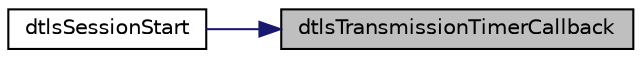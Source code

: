 digraph "dtlsTransmissionTimerCallback"
{
 // LATEX_PDF_SIZE
  edge [fontname="Helvetica",fontsize="10",labelfontname="Helvetica",labelfontsize="10"];
  node [fontname="Helvetica",fontsize="10",shape=record];
  rankdir="RL";
  Node1 [label="dtlsTransmissionTimerCallback",height=0.2,width=0.4,color="black", fillcolor="grey75", style="filled", fontcolor="black",tooltip=" "];
  Node1 -> Node2 [dir="back",color="midnightblue",fontsize="10",style="solid",fontname="Helvetica"];
  Node2 [label="dtlsSessionStart",height=0.2,width=0.4,color="black", fillcolor="white", style="filled",URL="$Dtls__mbedtls_8c.html#a0872f720df900a4176081befd72bedf4",tooltip=" "];
}
